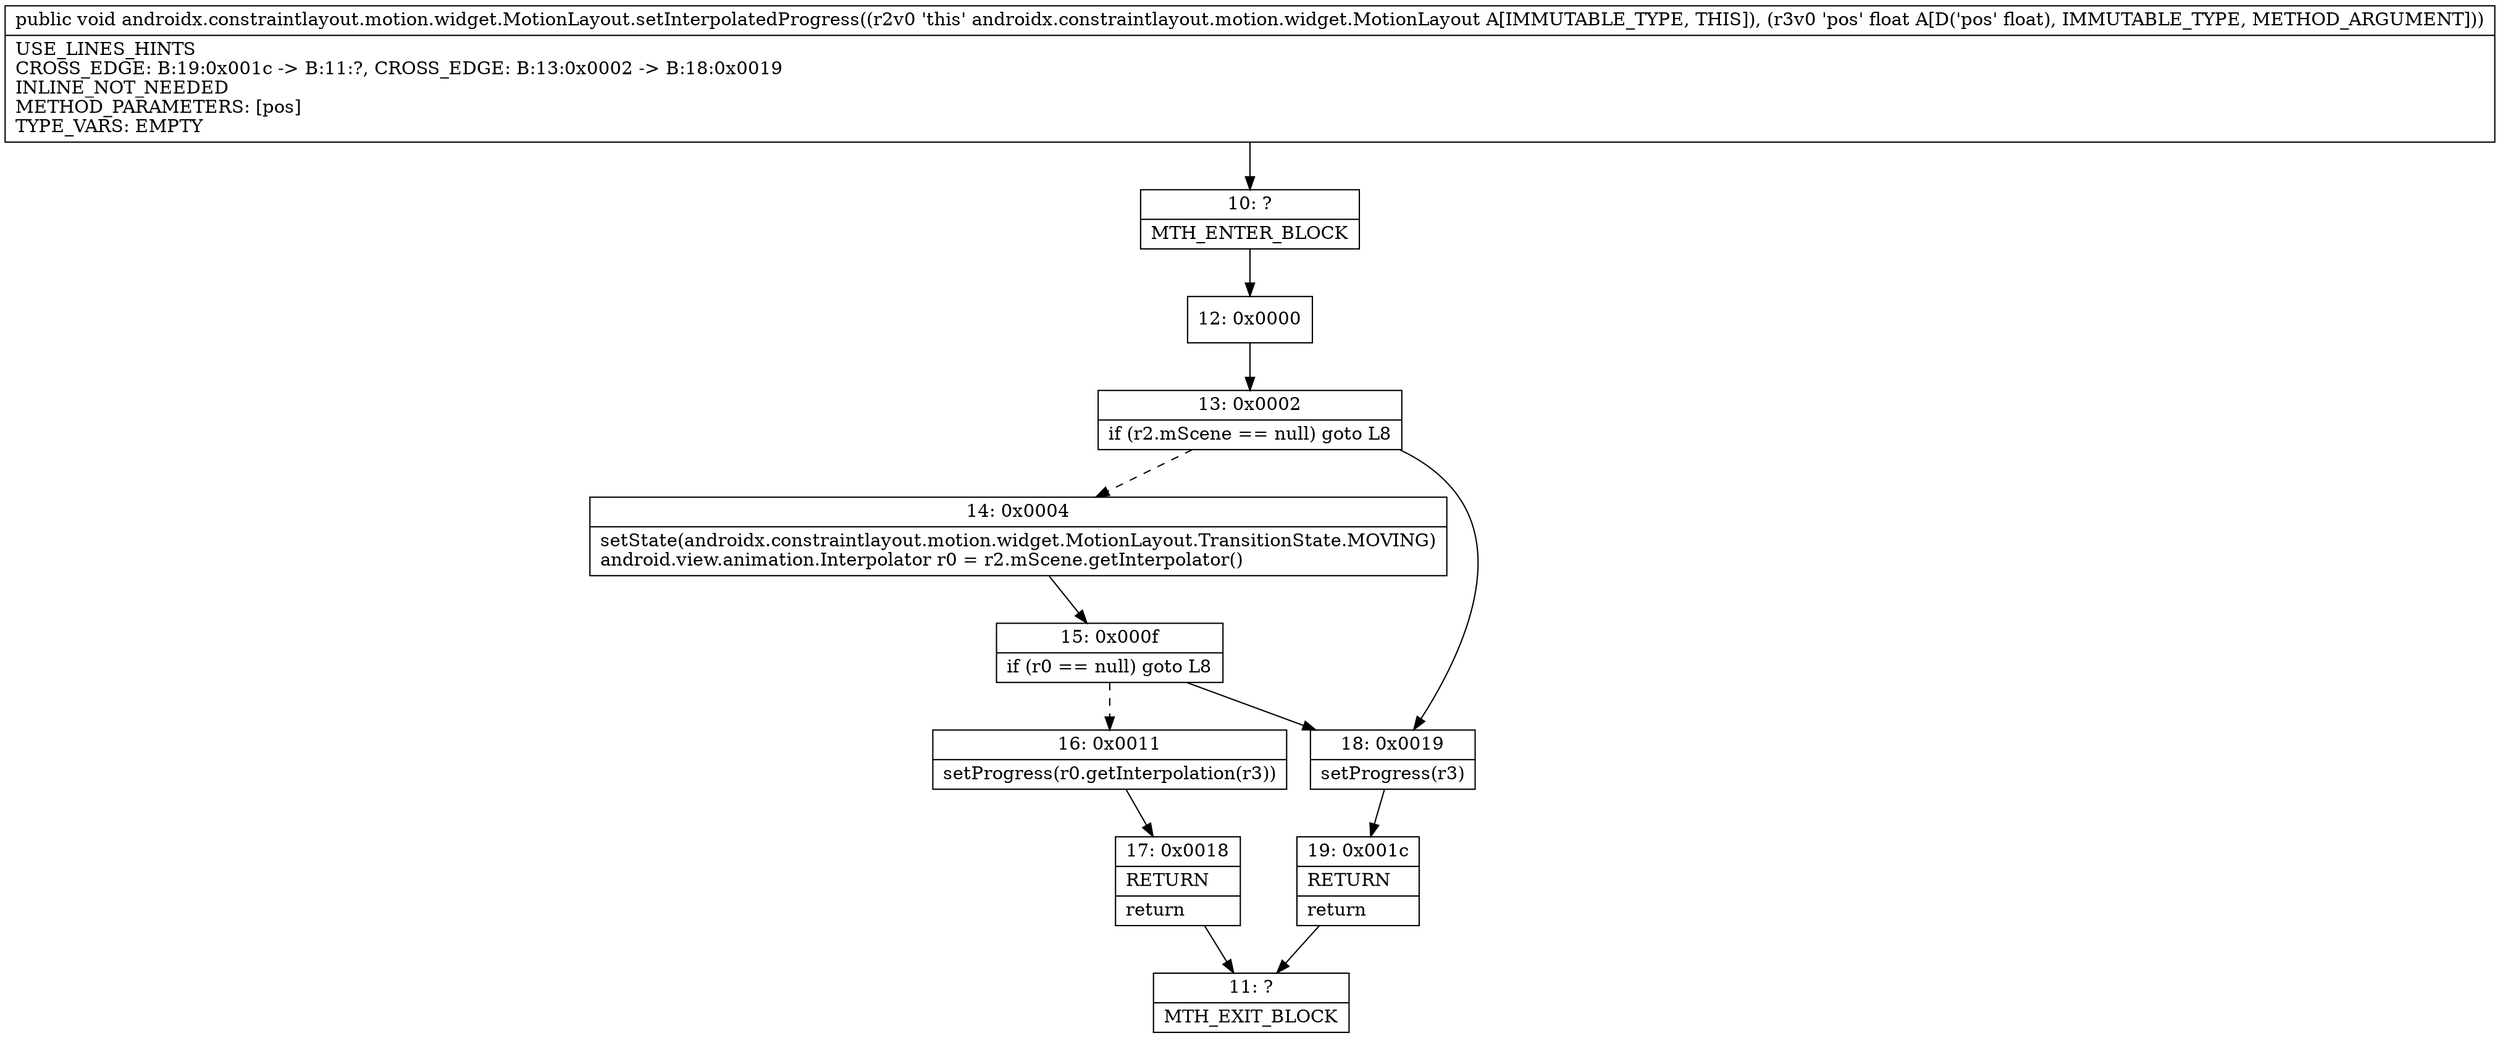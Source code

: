 digraph "CFG forandroidx.constraintlayout.motion.widget.MotionLayout.setInterpolatedProgress(F)V" {
Node_10 [shape=record,label="{10\:\ ?|MTH_ENTER_BLOCK\l}"];
Node_12 [shape=record,label="{12\:\ 0x0000}"];
Node_13 [shape=record,label="{13\:\ 0x0002|if (r2.mScene == null) goto L8\l}"];
Node_14 [shape=record,label="{14\:\ 0x0004|setState(androidx.constraintlayout.motion.widget.MotionLayout.TransitionState.MOVING)\landroid.view.animation.Interpolator r0 = r2.mScene.getInterpolator()\l}"];
Node_15 [shape=record,label="{15\:\ 0x000f|if (r0 == null) goto L8\l}"];
Node_16 [shape=record,label="{16\:\ 0x0011|setProgress(r0.getInterpolation(r3))\l}"];
Node_17 [shape=record,label="{17\:\ 0x0018|RETURN\l|return\l}"];
Node_11 [shape=record,label="{11\:\ ?|MTH_EXIT_BLOCK\l}"];
Node_18 [shape=record,label="{18\:\ 0x0019|setProgress(r3)\l}"];
Node_19 [shape=record,label="{19\:\ 0x001c|RETURN\l|return\l}"];
MethodNode[shape=record,label="{public void androidx.constraintlayout.motion.widget.MotionLayout.setInterpolatedProgress((r2v0 'this' androidx.constraintlayout.motion.widget.MotionLayout A[IMMUTABLE_TYPE, THIS]), (r3v0 'pos' float A[D('pos' float), IMMUTABLE_TYPE, METHOD_ARGUMENT]))  | USE_LINES_HINTS\lCROSS_EDGE: B:19:0x001c \-\> B:11:?, CROSS_EDGE: B:13:0x0002 \-\> B:18:0x0019\lINLINE_NOT_NEEDED\lMETHOD_PARAMETERS: [pos]\lTYPE_VARS: EMPTY\l}"];
MethodNode -> Node_10;Node_10 -> Node_12;
Node_12 -> Node_13;
Node_13 -> Node_14[style=dashed];
Node_13 -> Node_18;
Node_14 -> Node_15;
Node_15 -> Node_16[style=dashed];
Node_15 -> Node_18;
Node_16 -> Node_17;
Node_17 -> Node_11;
Node_18 -> Node_19;
Node_19 -> Node_11;
}

